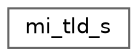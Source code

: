 digraph "类继承关系图"
{
 // LATEX_PDF_SIZE
  bgcolor="transparent";
  edge [fontname=Helvetica,fontsize=10,labelfontname=Helvetica,labelfontsize=10];
  node [fontname=Helvetica,fontsize=10,shape=box,height=0.2,width=0.4];
  rankdir="LR";
  Node0 [id="Node000000",label="mi_tld_s",height=0.2,width=0.4,color="grey40", fillcolor="white", style="filled",URL="$structmi__tld__s.html",tooltip=" "];
}
